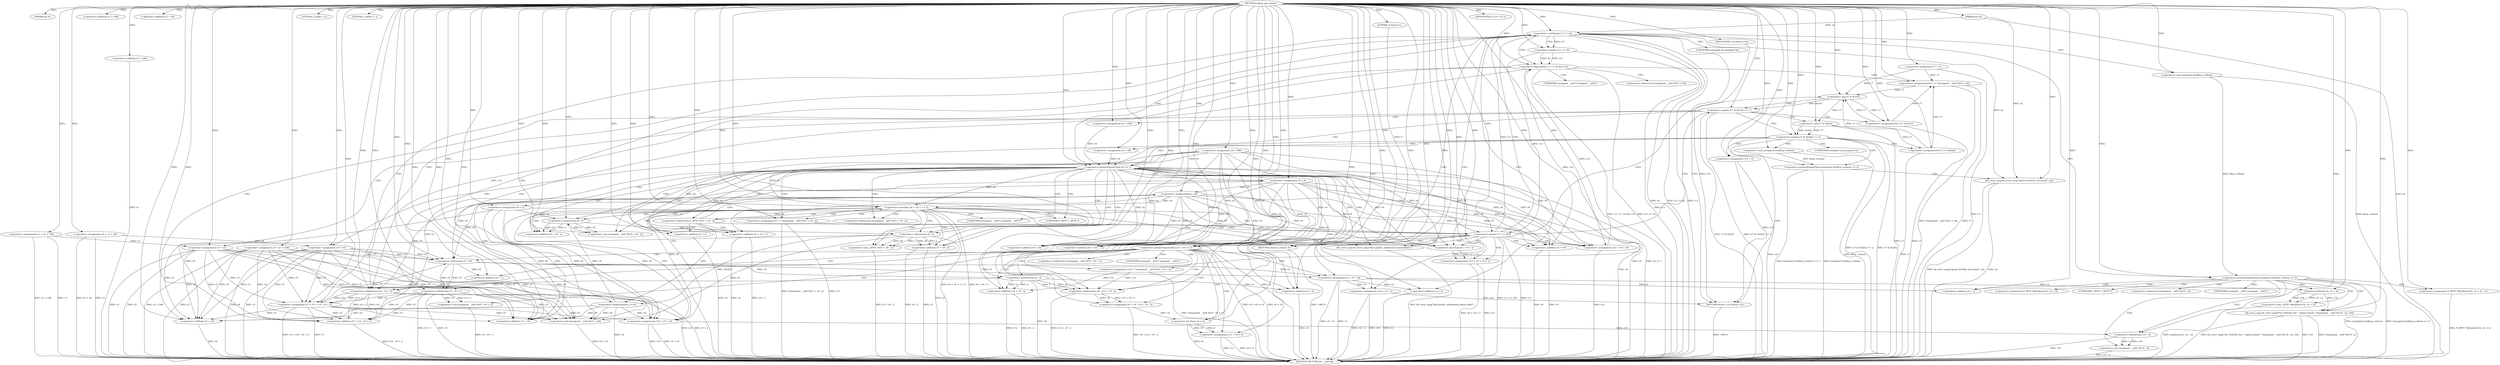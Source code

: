 digraph udhcp_get_option {  
"1000115" [label = "(METHOD,udhcp_get_option)" ]
"1000382" [label = "(METHOD_RETURN,int __fastcall)" ]
"1000116" [label = "(PARAM,int a1)" ]
"1000117" [label = "(PARAM,int a2)" ]
"1000133" [label = "(<operator>.assignment,v3 = a1 + 108)" ]
"1000135" [label = "(<operator>.addition,a1 + 108)" ]
"1000138" [label = "(<operator>.assignment,v4 = a1 + 44)" ]
"1000140" [label = "(<operator>.addition,a1 + 44)" ]
"1000143" [label = "(<operator>.assignment,v5 = a1 + 240)" ]
"1000145" [label = "(<operator>.addition,a1 + 240)" ]
"1000148" [label = "(<operator>.assignment,v6 = 388)" ]
"1000151" [label = "(<operator>.assignment,v7 = 0)" ]
"1000155" [label = "(LITERAL,2,while ( 2 ))" ]
"1000157" [label = "(<operator>.assignment,v8 = 2)" ]
"1000160" [label = "(<operator>.assignment,v9 = 0)" ]
"1000164" [label = "(LITERAL,1,while ( 1 ))" ]
"1000166" [label = "(<operator>.assignment,v10 = v5 + v8)" ]
"1000168" [label = "(<operator>.addition,v5 + v8)" ]
"1000171" [label = "(<operator>.assignment,v11 = *(unsigned __int8 *)(v5 + v8 - 2))" ]
"1000174" [label = "(<operator>.cast,(unsigned __int8 *)(v5 + v8 - 2))" ]
"1000176" [label = "(<operator>.addition,v5 + v8 - 2)" ]
"1000178" [label = "(<operator>.subtraction,v8 - 2)" ]
"1000183" [label = "(<operator>.cast,(_BYTE *)(v5 + v8 - 2))" ]
"1000185" [label = "(<operator>.addition,v5 + v8 - 2)" ]
"1000187" [label = "(<operator>.subtraction,v8 - 2)" ]
"1000191" [label = "(<operator>.preDecrement,--v9)" ]
"1000193" [label = "(<operator>.preIncrement,++v8)" ]
"1000196" [label = "(<operator>.lessThan,v6 + v9 + 1 < 2)" ]
"1000197" [label = "(<operator>.addition,v6 + v9 + 1)" ]
"1000199" [label = "(<operator>.addition,v9 + 1)" ]
"1000205" [label = "(<operator>.equals,v11 == 255)" ]
"1000210" [label = "(<operator>.equals,(v7 & 0x101) == 1)" ]
"1000211" [label = "(<operator>.and,v7 & 0x101)" ]
"1000216" [label = "(<operators>.assignmentOr,v7 |= 0x101u)" ]
"1000219" [label = "(<operator>.assignment,v6 = 128)" ]
"1000222" [label = "(<operator>.assignment,v5 = v3)" ]
"1000227" [label = "(<operator>.equals,(v7 & 0x202) == 2)" ]
"1000228" [label = "(<operator>.and,v7 & 0x202)" ]
"1000233" [label = "(<operators>.assignmentOr,v7 |= 0x202u)" ]
"1000236" [label = "(<operator>.assignment,v6 = 64)" ]
"1000239" [label = "(<operator>.assignment,v5 = v4)" ]
"1000243" [label = "(<operator>.assignment,v14 = 0)" ]
"1000247" [label = "(<operator>.greaterEqualsThan,(unsigned int)dhcp_verbose >= 3)" ]
"1000248" [label = "(<operator>.cast,(unsigned int)dhcp_verbose)" ]
"1000252" [label = "(bb_error_msg,bb_error_msg(\"option 0x%02x not found\", a2))" ]
"1000257" [label = "(<operator>.assignment,v12 = v6 + v9)" ]
"1000259" [label = "(<operator>.addition,v6 + v9)" ]
"1000262" [label = "(<operator>.assignment,v13 = v6 + v9 < 2)" ]
"1000264" [label = "(<operator>.lessThan,v6 + v9 < 2)" ]
"1000265" [label = "(<operator>.addition,v6 + v9)" ]
"1000270" [label = "(<operator>.greaterEqualsThan,v6 + v9 >= 2)" ]
"1000271" [label = "(<operator>.addition,v6 + v9)" ]
"1000276" [label = "(<operator>.assignment,v2 = v5 - v9)" ]
"1000278" [label = "(<operator>.subtraction,v5 - v9)" ]
"1000281" [label = "(<operator>.assignment,v12 = *(unsigned __int8 *)(v5 - v9 + 1))" ]
"1000284" [label = "(<operator>.cast,(unsigned __int8 *)(v5 - v9 + 1))" ]
"1000286" [label = "(<operator>.subtraction,v5 - v9 + 1)" ]
"1000288" [label = "(<operator>.addition,v9 + 1)" ]
"1000291" [label = "(<operator>.assignment,v6 = v6 - v12 + v9 - 2)" ]
"1000293" [label = "(<operator>.subtraction,v6 - v12 + v9 - 2)" ]
"1000295" [label = "(<operator>.addition,v12 + v9 - 2)" ]
"1000297" [label = "(<operator>.subtraction,v9 - 2)" ]
"1000300" [label = "(<operator>.assignment,v13 = v6 < 0)" ]
"1000302" [label = "(<operator>.lessThan,v6 < 0)" ]
"1000306" [label = "(IDENTIFIER,v13,if ( v13 ))" ]
"1000309" [label = "(bb_error_msg,bb_error_msg(\"bad packet, malformed option field\"))" ]
"1000311" [label = "(RETURN,return 0;,return 0;)" ]
"1000312" [label = "(LITERAL,0,return 0;)" ]
"1000314" [label = "(<operator>.notEquals,v11 != a2)" ]
"1000319" [label = "(<operator>.logicalAnd,v11 == 52 && v12)" ]
"1000320" [label = "(<operator>.equals,v11 == 52)" ]
"1000324" [label = "(<operators>.assignmentOr,v7 |= *(unsigned __int8 *)(v5 + v8))" ]
"1000327" [label = "(<operator>.cast,(unsigned __int8 *)(v5 + v8))" ]
"1000329" [label = "(<operator>.addition,v5 + v8)" ]
"1000332" [label = "(<operator>.assignment,v5 = v5 + v12 - v9 + 2)" ]
"1000334" [label = "(<operator>.addition,v5 + v12 - v9 + 2)" ]
"1000336" [label = "(<operator>.subtraction,v12 - v9 + 2)" ]
"1000338" [label = "(<operator>.addition,v9 + 2)" ]
"1000343" [label = "(<operator>.greaterEqualsThan,v6 >= 1)" ]
"1000349" [label = "(<operator>.greaterEqualsThan,(unsigned int)dhcp_verbose >= 2)" ]
"1000350" [label = "(<operator>.cast,(unsigned int)dhcp_verbose)" ]
"1000355" [label = "(<operator>.assignment,*(_BYTE *)bin2hex(v16, v2 + 2) = 0)" ]
"1000357" [label = "(<operator>.cast,(_BYTE *)bin2hex(v16, v2 + 2))" ]
"1000359" [label = "(bin2hex,bin2hex(v16, v2 + 2))" ]
"1000361" [label = "(<operator>.addition,v2 + 2)" ]
"1000365" [label = "(bb_error_msg,bb_error_msg(\"%s: 0x%02x %s\", \"option found\", *(unsigned __int8 *)(v10 - 2), v16))" ]
"1000369" [label = "(<operator>.cast,(unsigned __int8 *)(v10 - 2))" ]
"1000371" [label = "(<operator>.subtraction,v10 - 2)" ]
"1000375" [label = "(<operator>.assignment,v14 = v2 + 2)" ]
"1000377" [label = "(<operator>.addition,v2 + 2)" ]
"1000380" [label = "(RETURN,return v14;,return v14;)" ]
"1000381" [label = "(IDENTIFIER,v14,return v14;)" ]
"1000173" [label = "(<operator>.indirection,*(unsigned __int8 *)(v5 + v8 - 2))" ]
"1000175" [label = "(UNKNOWN,unsigned __int8 *,unsigned __int8 *)" ]
"1000182" [label = "(<operator>.indirection,*(_BYTE *)(v5 + v8 - 2))" ]
"1000184" [label = "(UNKNOWN,_BYTE *,_BYTE *)" ]
"1000249" [label = "(UNKNOWN,unsigned int,unsigned int)" ]
"1000283" [label = "(<operator>.indirection,*(unsigned __int8 *)(v5 - v9 + 1))" ]
"1000285" [label = "(UNKNOWN,unsigned __int8 *,unsigned __int8 *)" ]
"1000326" [label = "(<operator>.indirection,*(unsigned __int8 *)(v5 + v8))" ]
"1000328" [label = "(UNKNOWN,unsigned __int8 *,unsigned __int8 *)" ]
"1000351" [label = "(UNKNOWN,unsigned int,unsigned int)" ]
"1000356" [label = "(<operator>.indirection,*(_BYTE *)bin2hex(v16, v2 + 2))" ]
"1000358" [label = "(UNKNOWN,_BYTE *,_BYTE *)" ]
"1000368" [label = "(<operator>.indirection,*(unsigned __int8 *)(v10 - 2))" ]
"1000370" [label = "(UNKNOWN,unsigned __int8 *,unsigned __int8 *)" ]
  "1000300" -> "1000382"  [ label = "DDG: v13"] 
  "1000166" -> "1000382"  [ label = "DDG: v10"] 
  "1000143" -> "1000382"  [ label = "DDG: v5"] 
  "1000160" -> "1000382"  [ label = "DDG: v9"] 
  "1000193" -> "1000382"  [ label = "DDG: v8"] 
  "1000365" -> "1000382"  [ label = "DDG: v16"] 
  "1000205" -> "1000382"  [ label = "DDG: v11 == 255"] 
  "1000199" -> "1000382"  [ label = "DDG: v9"] 
  "1000293" -> "1000382"  [ label = "DDG: v12 + v9 - 2"] 
  "1000314" -> "1000382"  [ label = "DDG: a2"] 
  "1000117" -> "1000382"  [ label = "DDG: a2"] 
  "1000197" -> "1000382"  [ label = "DDG: v9 + 1"] 
  "1000350" -> "1000382"  [ label = "DDG: dhcp_verbose"] 
  "1000138" -> "1000382"  [ label = "DDG: v4"] 
  "1000222" -> "1000382"  [ label = "DDG: v5"] 
  "1000324" -> "1000382"  [ label = "DDG: v7"] 
  "1000243" -> "1000382"  [ label = "DDG: v14"] 
  "1000343" -> "1000382"  [ label = "DDG: v6"] 
  "1000319" -> "1000382"  [ label = "DDG: v11 == 52 && v12"] 
  "1000320" -> "1000382"  [ label = "DDG: v11"] 
  "1000336" -> "1000382"  [ label = "DDG: v12"] 
  "1000257" -> "1000382"  [ label = "DDG: v12"] 
  "1000216" -> "1000382"  [ label = "DDG: v7"] 
  "1000332" -> "1000382"  [ label = "DDG: v5 + v12 - v9 + 2"] 
  "1000210" -> "1000382"  [ label = "DDG: v7 & 0x101"] 
  "1000228" -> "1000382"  [ label = "DDG: v7"] 
  "1000151" -> "1000382"  [ label = "DDG: v7"] 
  "1000233" -> "1000382"  [ label = "DDG: v7"] 
  "1000133" -> "1000382"  [ label = "DDG: v3"] 
  "1000281" -> "1000382"  [ label = "DDG: *(unsigned __int8 *)(v5 - v9 + 1)"] 
  "1000297" -> "1000382"  [ label = "DDG: v9"] 
  "1000375" -> "1000382"  [ label = "DDG: v14"] 
  "1000355" -> "1000382"  [ label = "DDG: *(_BYTE *)bin2hex(v16, v2 + 2)"] 
  "1000295" -> "1000382"  [ label = "DDG: v12"] 
  "1000271" -> "1000382"  [ label = "DDG: v6"] 
  "1000319" -> "1000382"  [ label = "DDG: v11 == 52"] 
  "1000270" -> "1000382"  [ label = "DDG: v6 + v9 >= 2"] 
  "1000227" -> "1000382"  [ label = "DDG: (v7 & 0x202) == 2"] 
  "1000239" -> "1000382"  [ label = "DDG: v4"] 
  "1000365" -> "1000382"  [ label = "DDG: *(unsigned __int8 *)(v10 - 2)"] 
  "1000300" -> "1000382"  [ label = "DDG: v6 < 0"] 
  "1000248" -> "1000382"  [ label = "DDG: dhcp_verbose"] 
  "1000365" -> "1000382"  [ label = "DDG: bb_error_msg(\"%s: 0x%02x %s\", \"option found\", *(unsigned __int8 *)(v10 - 2), v16)"] 
  "1000222" -> "1000382"  [ label = "DDG: v3"] 
  "1000148" -> "1000382"  [ label = "DDG: v6"] 
  "1000157" -> "1000382"  [ label = "DDG: v8"] 
  "1000247" -> "1000382"  [ label = "DDG: (unsigned int)dhcp_verbose >= 3"] 
  "1000276" -> "1000382"  [ label = "DDG: v2"] 
  "1000270" -> "1000382"  [ label = "DDG: v6 + v9"] 
  "1000262" -> "1000382"  [ label = "DDG: v13"] 
  "1000349" -> "1000382"  [ label = "DDG: (unsigned int)dhcp_verbose"] 
  "1000377" -> "1000382"  [ label = "DDG: v2"] 
  "1000291" -> "1000382"  [ label = "DDG: v6 - v12 + v9 - 2"] 
  "1000286" -> "1000382"  [ label = "DDG: v9 + 1"] 
  "1000183" -> "1000382"  [ label = "DDG: v5 + v8 - 2"] 
  "1000357" -> "1000382"  [ label = "DDG: bin2hex(v16, v2 + 2)"] 
  "1000314" -> "1000382"  [ label = "DDG: v11 != a2"] 
  "1000247" -> "1000382"  [ label = "DDG: (unsigned int)dhcp_verbose"] 
  "1000343" -> "1000382"  [ label = "DDG: v6 >= 1"] 
  "1000252" -> "1000382"  [ label = "DDG: bb_error_msg(\"option 0x%02x not found\", a2)"] 
  "1000284" -> "1000382"  [ label = "DDG: v5 - v9 + 1"] 
  "1000302" -> "1000382"  [ label = "DDG: v6"] 
  "1000286" -> "1000382"  [ label = "DDG: v5"] 
  "1000197" -> "1000382"  [ label = "DDG: v6"] 
  "1000371" -> "1000382"  [ label = "DDG: v10"] 
  "1000349" -> "1000382"  [ label = "DDG: (unsigned int)dhcp_verbose >= 2"] 
  "1000187" -> "1000382"  [ label = "DDG: v8"] 
  "1000314" -> "1000382"  [ label = "DDG: v11"] 
  "1000133" -> "1000382"  [ label = "DDG: a1 + 108"] 
  "1000205" -> "1000382"  [ label = "DDG: v11"] 
  "1000334" -> "1000382"  [ label = "DDG: v12 - v9 + 2"] 
  "1000185" -> "1000382"  [ label = "DDG: v8 - 2"] 
  "1000227" -> "1000382"  [ label = "DDG: v7 & 0x202"] 
  "1000327" -> "1000382"  [ label = "DDG: v5 + v8"] 
  "1000271" -> "1000382"  [ label = "DDG: v9"] 
  "1000375" -> "1000382"  [ label = "DDG: v2 + 2"] 
  "1000196" -> "1000382"  [ label = "DDG: v6 + v9 + 1 < 2"] 
  "1000338" -> "1000382"  [ label = "DDG: v9"] 
  "1000138" -> "1000382"  [ label = "DDG: a1 + 44"] 
  "1000276" -> "1000382"  [ label = "DDG: v5 - v9"] 
  "1000262" -> "1000382"  [ label = "DDG: v6 + v9 < 2"] 
  "1000143" -> "1000382"  [ label = "DDG: a1 + 240"] 
  "1000171" -> "1000382"  [ label = "DDG: *(unsigned __int8 *)(v5 + v8 - 2)"] 
  "1000210" -> "1000382"  [ label = "DDG: (v7 & 0x101) == 1"] 
  "1000252" -> "1000382"  [ label = "DDG: a2"] 
  "1000309" -> "1000382"  [ label = "DDG: bb_error_msg(\"bad packet, malformed option field\")"] 
  "1000324" -> "1000382"  [ label = "DDG: *(unsigned __int8 *)(v5 + v8)"] 
  "1000171" -> "1000382"  [ label = "DDG: v11"] 
  "1000196" -> "1000382"  [ label = "DDG: v6 + v9 + 1"] 
  "1000295" -> "1000382"  [ label = "DDG: v9 - 2"] 
  "1000145" -> "1000382"  [ label = "DDG: a1"] 
  "1000239" -> "1000382"  [ label = "DDG: v5"] 
  "1000336" -> "1000382"  [ label = "DDG: v9 + 2"] 
  "1000369" -> "1000382"  [ label = "DDG: v10 - 2"] 
  "1000166" -> "1000382"  [ label = "DDG: v5 + v8"] 
  "1000185" -> "1000382"  [ label = "DDG: v5"] 
  "1000332" -> "1000382"  [ label = "DDG: v5"] 
  "1000329" -> "1000382"  [ label = "DDG: v8"] 
  "1000311" -> "1000382"  [ label = "DDG: <RET>"] 
  "1000380" -> "1000382"  [ label = "DDG: <RET>"] 
  "1000115" -> "1000116"  [ label = "DDG: "] 
  "1000115" -> "1000117"  [ label = "DDG: "] 
  "1000115" -> "1000133"  [ label = "DDG: "] 
  "1000115" -> "1000135"  [ label = "DDG: "] 
  "1000115" -> "1000138"  [ label = "DDG: "] 
  "1000115" -> "1000140"  [ label = "DDG: "] 
  "1000115" -> "1000143"  [ label = "DDG: "] 
  "1000115" -> "1000145"  [ label = "DDG: "] 
  "1000115" -> "1000148"  [ label = "DDG: "] 
  "1000115" -> "1000151"  [ label = "DDG: "] 
  "1000115" -> "1000155"  [ label = "DDG: "] 
  "1000115" -> "1000157"  [ label = "DDG: "] 
  "1000115" -> "1000160"  [ label = "DDG: "] 
  "1000115" -> "1000164"  [ label = "DDG: "] 
  "1000143" -> "1000166"  [ label = "DDG: v5"] 
  "1000222" -> "1000166"  [ label = "DDG: v5"] 
  "1000239" -> "1000166"  [ label = "DDG: v5"] 
  "1000332" -> "1000166"  [ label = "DDG: v5"] 
  "1000115" -> "1000166"  [ label = "DDG: "] 
  "1000193" -> "1000166"  [ label = "DDG: v8"] 
  "1000157" -> "1000166"  [ label = "DDG: v8"] 
  "1000143" -> "1000168"  [ label = "DDG: v5"] 
  "1000222" -> "1000168"  [ label = "DDG: v5"] 
  "1000239" -> "1000168"  [ label = "DDG: v5"] 
  "1000332" -> "1000168"  [ label = "DDG: v5"] 
  "1000115" -> "1000168"  [ label = "DDG: "] 
  "1000193" -> "1000168"  [ label = "DDG: v8"] 
  "1000157" -> "1000168"  [ label = "DDG: v8"] 
  "1000115" -> "1000171"  [ label = "DDG: "] 
  "1000115" -> "1000174"  [ label = "DDG: "] 
  "1000178" -> "1000174"  [ label = "DDG: v8"] 
  "1000178" -> "1000174"  [ label = "DDG: 2"] 
  "1000115" -> "1000176"  [ label = "DDG: "] 
  "1000178" -> "1000176"  [ label = "DDG: v8"] 
  "1000178" -> "1000176"  [ label = "DDG: 2"] 
  "1000115" -> "1000178"  [ label = "DDG: "] 
  "1000193" -> "1000178"  [ label = "DDG: v8"] 
  "1000157" -> "1000178"  [ label = "DDG: v8"] 
  "1000115" -> "1000183"  [ label = "DDG: "] 
  "1000187" -> "1000183"  [ label = "DDG: v8"] 
  "1000187" -> "1000183"  [ label = "DDG: 2"] 
  "1000115" -> "1000185"  [ label = "DDG: "] 
  "1000187" -> "1000185"  [ label = "DDG: v8"] 
  "1000187" -> "1000185"  [ label = "DDG: 2"] 
  "1000178" -> "1000187"  [ label = "DDG: v8"] 
  "1000115" -> "1000187"  [ label = "DDG: "] 
  "1000160" -> "1000191"  [ label = "DDG: v9"] 
  "1000115" -> "1000191"  [ label = "DDG: "] 
  "1000187" -> "1000193"  [ label = "DDG: v8"] 
  "1000115" -> "1000193"  [ label = "DDG: "] 
  "1000343" -> "1000196"  [ label = "DDG: v6"] 
  "1000148" -> "1000196"  [ label = "DDG: v6"] 
  "1000115" -> "1000196"  [ label = "DDG: "] 
  "1000191" -> "1000196"  [ label = "DDG: v9"] 
  "1000343" -> "1000197"  [ label = "DDG: v6"] 
  "1000148" -> "1000197"  [ label = "DDG: v6"] 
  "1000115" -> "1000197"  [ label = "DDG: "] 
  "1000191" -> "1000197"  [ label = "DDG: v9"] 
  "1000191" -> "1000199"  [ label = "DDG: v9"] 
  "1000115" -> "1000199"  [ label = "DDG: "] 
  "1000320" -> "1000205"  [ label = "DDG: v11"] 
  "1000171" -> "1000205"  [ label = "DDG: v11"] 
  "1000115" -> "1000205"  [ label = "DDG: "] 
  "1000211" -> "1000210"  [ label = "DDG: v7"] 
  "1000211" -> "1000210"  [ label = "DDG: 0x101"] 
  "1000324" -> "1000211"  [ label = "DDG: v7"] 
  "1000216" -> "1000211"  [ label = "DDG: v7"] 
  "1000151" -> "1000211"  [ label = "DDG: v7"] 
  "1000233" -> "1000211"  [ label = "DDG: v7"] 
  "1000115" -> "1000211"  [ label = "DDG: "] 
  "1000115" -> "1000210"  [ label = "DDG: "] 
  "1000115" -> "1000216"  [ label = "DDG: "] 
  "1000211" -> "1000216"  [ label = "DDG: v7"] 
  "1000115" -> "1000219"  [ label = "DDG: "] 
  "1000133" -> "1000222"  [ label = "DDG: v3"] 
  "1000115" -> "1000222"  [ label = "DDG: "] 
  "1000228" -> "1000227"  [ label = "DDG: v7"] 
  "1000228" -> "1000227"  [ label = "DDG: 0x202"] 
  "1000211" -> "1000228"  [ label = "DDG: v7"] 
  "1000115" -> "1000228"  [ label = "DDG: "] 
  "1000115" -> "1000227"  [ label = "DDG: "] 
  "1000115" -> "1000233"  [ label = "DDG: "] 
  "1000228" -> "1000233"  [ label = "DDG: v7"] 
  "1000115" -> "1000236"  [ label = "DDG: "] 
  "1000138" -> "1000239"  [ label = "DDG: v4"] 
  "1000115" -> "1000239"  [ label = "DDG: "] 
  "1000115" -> "1000243"  [ label = "DDG: "] 
  "1000248" -> "1000247"  [ label = "DDG: dhcp_verbose"] 
  "1000115" -> "1000248"  [ label = "DDG: "] 
  "1000115" -> "1000247"  [ label = "DDG: "] 
  "1000115" -> "1000252"  [ label = "DDG: "] 
  "1000314" -> "1000252"  [ label = "DDG: a2"] 
  "1000117" -> "1000252"  [ label = "DDG: a2"] 
  "1000343" -> "1000257"  [ label = "DDG: v6"] 
  "1000148" -> "1000257"  [ label = "DDG: v6"] 
  "1000115" -> "1000257"  [ label = "DDG: "] 
  "1000160" -> "1000257"  [ label = "DDG: v9"] 
  "1000191" -> "1000257"  [ label = "DDG: v9"] 
  "1000343" -> "1000259"  [ label = "DDG: v6"] 
  "1000148" -> "1000259"  [ label = "DDG: v6"] 
  "1000115" -> "1000259"  [ label = "DDG: "] 
  "1000160" -> "1000259"  [ label = "DDG: v9"] 
  "1000191" -> "1000259"  [ label = "DDG: v9"] 
  "1000264" -> "1000262"  [ label = "DDG: v6 + v9"] 
  "1000264" -> "1000262"  [ label = "DDG: 2"] 
  "1000115" -> "1000262"  [ label = "DDG: "] 
  "1000115" -> "1000264"  [ label = "DDG: "] 
  "1000343" -> "1000264"  [ label = "DDG: v6"] 
  "1000148" -> "1000264"  [ label = "DDG: v6"] 
  "1000160" -> "1000264"  [ label = "DDG: v9"] 
  "1000191" -> "1000264"  [ label = "DDG: v9"] 
  "1000115" -> "1000265"  [ label = "DDG: "] 
  "1000343" -> "1000265"  [ label = "DDG: v6"] 
  "1000148" -> "1000265"  [ label = "DDG: v6"] 
  "1000160" -> "1000265"  [ label = "DDG: v9"] 
  "1000191" -> "1000265"  [ label = "DDG: v9"] 
  "1000115" -> "1000270"  [ label = "DDG: "] 
  "1000343" -> "1000270"  [ label = "DDG: v6"] 
  "1000148" -> "1000270"  [ label = "DDG: v6"] 
  "1000160" -> "1000270"  [ label = "DDG: v9"] 
  "1000191" -> "1000270"  [ label = "DDG: v9"] 
  "1000115" -> "1000271"  [ label = "DDG: "] 
  "1000343" -> "1000271"  [ label = "DDG: v6"] 
  "1000148" -> "1000271"  [ label = "DDG: v6"] 
  "1000160" -> "1000271"  [ label = "DDG: v9"] 
  "1000191" -> "1000271"  [ label = "DDG: v9"] 
  "1000278" -> "1000276"  [ label = "DDG: v5"] 
  "1000278" -> "1000276"  [ label = "DDG: v9"] 
  "1000115" -> "1000276"  [ label = "DDG: "] 
  "1000143" -> "1000278"  [ label = "DDG: v5"] 
  "1000222" -> "1000278"  [ label = "DDG: v5"] 
  "1000239" -> "1000278"  [ label = "DDG: v5"] 
  "1000332" -> "1000278"  [ label = "DDG: v5"] 
  "1000115" -> "1000278"  [ label = "DDG: "] 
  "1000160" -> "1000278"  [ label = "DDG: v9"] 
  "1000191" -> "1000278"  [ label = "DDG: v9"] 
  "1000115" -> "1000281"  [ label = "DDG: "] 
  "1000286" -> "1000284"  [ label = "DDG: v5"] 
  "1000286" -> "1000284"  [ label = "DDG: v9 + 1"] 
  "1000278" -> "1000286"  [ label = "DDG: v5"] 
  "1000115" -> "1000286"  [ label = "DDG: "] 
  "1000278" -> "1000286"  [ label = "DDG: v9"] 
  "1000278" -> "1000288"  [ label = "DDG: v9"] 
  "1000115" -> "1000288"  [ label = "DDG: "] 
  "1000293" -> "1000291"  [ label = "DDG: v6"] 
  "1000293" -> "1000291"  [ label = "DDG: v12 + v9 - 2"] 
  "1000115" -> "1000291"  [ label = "DDG: "] 
  "1000115" -> "1000293"  [ label = "DDG: "] 
  "1000343" -> "1000293"  [ label = "DDG: v6"] 
  "1000148" -> "1000293"  [ label = "DDG: v6"] 
  "1000281" -> "1000293"  [ label = "DDG: v12"] 
  "1000297" -> "1000293"  [ label = "DDG: v9"] 
  "1000297" -> "1000293"  [ label = "DDG: 2"] 
  "1000281" -> "1000295"  [ label = "DDG: v12"] 
  "1000115" -> "1000295"  [ label = "DDG: "] 
  "1000297" -> "1000295"  [ label = "DDG: v9"] 
  "1000297" -> "1000295"  [ label = "DDG: 2"] 
  "1000115" -> "1000297"  [ label = "DDG: "] 
  "1000278" -> "1000297"  [ label = "DDG: v9"] 
  "1000302" -> "1000300"  [ label = "DDG: v6"] 
  "1000302" -> "1000300"  [ label = "DDG: 0"] 
  "1000115" -> "1000300"  [ label = "DDG: "] 
  "1000291" -> "1000302"  [ label = "DDG: v6"] 
  "1000115" -> "1000302"  [ label = "DDG: "] 
  "1000115" -> "1000306"  [ label = "DDG: "] 
  "1000115" -> "1000309"  [ label = "DDG: "] 
  "1000312" -> "1000311"  [ label = "DDG: 0"] 
  "1000115" -> "1000311"  [ label = "DDG: "] 
  "1000115" -> "1000312"  [ label = "DDG: "] 
  "1000205" -> "1000314"  [ label = "DDG: v11"] 
  "1000115" -> "1000314"  [ label = "DDG: "] 
  "1000117" -> "1000314"  [ label = "DDG: a2"] 
  "1000320" -> "1000319"  [ label = "DDG: v11"] 
  "1000320" -> "1000319"  [ label = "DDG: 52"] 
  "1000314" -> "1000320"  [ label = "DDG: v11"] 
  "1000115" -> "1000320"  [ label = "DDG: "] 
  "1000257" -> "1000319"  [ label = "DDG: v12"] 
  "1000115" -> "1000319"  [ label = "DDG: "] 
  "1000281" -> "1000319"  [ label = "DDG: v12"] 
  "1000216" -> "1000324"  [ label = "DDG: v7"] 
  "1000151" -> "1000324"  [ label = "DDG: v7"] 
  "1000233" -> "1000324"  [ label = "DDG: v7"] 
  "1000115" -> "1000324"  [ label = "DDG: "] 
  "1000143" -> "1000327"  [ label = "DDG: v5"] 
  "1000222" -> "1000327"  [ label = "DDG: v5"] 
  "1000286" -> "1000327"  [ label = "DDG: v5"] 
  "1000239" -> "1000327"  [ label = "DDG: v5"] 
  "1000332" -> "1000327"  [ label = "DDG: v5"] 
  "1000115" -> "1000327"  [ label = "DDG: "] 
  "1000193" -> "1000327"  [ label = "DDG: v8"] 
  "1000157" -> "1000327"  [ label = "DDG: v8"] 
  "1000187" -> "1000327"  [ label = "DDG: v8"] 
  "1000143" -> "1000329"  [ label = "DDG: v5"] 
  "1000222" -> "1000329"  [ label = "DDG: v5"] 
  "1000286" -> "1000329"  [ label = "DDG: v5"] 
  "1000239" -> "1000329"  [ label = "DDG: v5"] 
  "1000332" -> "1000329"  [ label = "DDG: v5"] 
  "1000115" -> "1000329"  [ label = "DDG: "] 
  "1000193" -> "1000329"  [ label = "DDG: v8"] 
  "1000157" -> "1000329"  [ label = "DDG: v8"] 
  "1000187" -> "1000329"  [ label = "DDG: v8"] 
  "1000143" -> "1000332"  [ label = "DDG: v5"] 
  "1000286" -> "1000332"  [ label = "DDG: v5"] 
  "1000239" -> "1000332"  [ label = "DDG: v5"] 
  "1000222" -> "1000332"  [ label = "DDG: v5"] 
  "1000115" -> "1000332"  [ label = "DDG: "] 
  "1000336" -> "1000332"  [ label = "DDG: v12"] 
  "1000336" -> "1000332"  [ label = "DDG: v9 + 2"] 
  "1000143" -> "1000334"  [ label = "DDG: v5"] 
  "1000286" -> "1000334"  [ label = "DDG: v5"] 
  "1000239" -> "1000334"  [ label = "DDG: v5"] 
  "1000332" -> "1000334"  [ label = "DDG: v5"] 
  "1000222" -> "1000334"  [ label = "DDG: v5"] 
  "1000115" -> "1000334"  [ label = "DDG: "] 
  "1000336" -> "1000334"  [ label = "DDG: v12"] 
  "1000336" -> "1000334"  [ label = "DDG: v9 + 2"] 
  "1000319" -> "1000336"  [ label = "DDG: v12"] 
  "1000115" -> "1000336"  [ label = "DDG: "] 
  "1000297" -> "1000336"  [ label = "DDG: v9"] 
  "1000160" -> "1000336"  [ label = "DDG: v9"] 
  "1000191" -> "1000336"  [ label = "DDG: v9"] 
  "1000297" -> "1000338"  [ label = "DDG: v9"] 
  "1000115" -> "1000338"  [ label = "DDG: "] 
  "1000160" -> "1000338"  [ label = "DDG: v9"] 
  "1000191" -> "1000338"  [ label = "DDG: v9"] 
  "1000236" -> "1000343"  [ label = "DDG: v6"] 
  "1000302" -> "1000343"  [ label = "DDG: v6"] 
  "1000219" -> "1000343"  [ label = "DDG: v6"] 
  "1000115" -> "1000343"  [ label = "DDG: "] 
  "1000148" -> "1000343"  [ label = "DDG: v6"] 
  "1000350" -> "1000349"  [ label = "DDG: dhcp_verbose"] 
  "1000115" -> "1000350"  [ label = "DDG: "] 
  "1000115" -> "1000349"  [ label = "DDG: "] 
  "1000115" -> "1000355"  [ label = "DDG: "] 
  "1000359" -> "1000357"  [ label = "DDG: v16"] 
  "1000359" -> "1000357"  [ label = "DDG: v2 + 2"] 
  "1000115" -> "1000359"  [ label = "DDG: "] 
  "1000276" -> "1000359"  [ label = "DDG: v2"] 
  "1000276" -> "1000361"  [ label = "DDG: v2"] 
  "1000115" -> "1000361"  [ label = "DDG: "] 
  "1000115" -> "1000365"  [ label = "DDG: "] 
  "1000371" -> "1000369"  [ label = "DDG: v10"] 
  "1000371" -> "1000369"  [ label = "DDG: 2"] 
  "1000166" -> "1000371"  [ label = "DDG: v10"] 
  "1000115" -> "1000371"  [ label = "DDG: "] 
  "1000359" -> "1000365"  [ label = "DDG: v16"] 
  "1000276" -> "1000375"  [ label = "DDG: v2"] 
  "1000115" -> "1000375"  [ label = "DDG: "] 
  "1000276" -> "1000377"  [ label = "DDG: v2"] 
  "1000115" -> "1000377"  [ label = "DDG: "] 
  "1000381" -> "1000380"  [ label = "DDG: v14"] 
  "1000243" -> "1000380"  [ label = "DDG: v14"] 
  "1000375" -> "1000380"  [ label = "DDG: v14"] 
  "1000115" -> "1000381"  [ label = "DDG: "] 
  "1000182" -> "1000191"  [ label = "CDG: "] 
  "1000182" -> "1000199"  [ label = "CDG: "] 
  "1000182" -> "1000197"  [ label = "CDG: "] 
  "1000182" -> "1000196"  [ label = "CDG: "] 
  "1000182" -> "1000193"  [ label = "CDG: "] 
  "1000182" -> "1000205"  [ label = "CDG: "] 
  "1000196" -> "1000311"  [ label = "CDG: "] 
  "1000196" -> "1000309"  [ label = "CDG: "] 
  "1000196" -> "1000176"  [ label = "CDG: "] 
  "1000196" -> "1000175"  [ label = "CDG: "] 
  "1000196" -> "1000174"  [ label = "CDG: "] 
  "1000196" -> "1000173"  [ label = "CDG: "] 
  "1000196" -> "1000171"  [ label = "CDG: "] 
  "1000196" -> "1000168"  [ label = "CDG: "] 
  "1000196" -> "1000166"  [ label = "CDG: "] 
  "1000196" -> "1000187"  [ label = "CDG: "] 
  "1000196" -> "1000185"  [ label = "CDG: "] 
  "1000196" -> "1000184"  [ label = "CDG: "] 
  "1000196" -> "1000183"  [ label = "CDG: "] 
  "1000196" -> "1000182"  [ label = "CDG: "] 
  "1000196" -> "1000178"  [ label = "CDG: "] 
  "1000196" -> "1000205"  [ label = "CDG: "] 
  "1000205" -> "1000211"  [ label = "CDG: "] 
  "1000205" -> "1000210"  [ label = "CDG: "] 
  "1000205" -> "1000271"  [ label = "CDG: "] 
  "1000205" -> "1000270"  [ label = "CDG: "] 
  "1000205" -> "1000265"  [ label = "CDG: "] 
  "1000205" -> "1000264"  [ label = "CDG: "] 
  "1000205" -> "1000262"  [ label = "CDG: "] 
  "1000205" -> "1000259"  [ label = "CDG: "] 
  "1000205" -> "1000257"  [ label = "CDG: "] 
  "1000205" -> "1000314"  [ label = "CDG: "] 
  "1000205" -> "1000311"  [ label = "CDG: "] 
  "1000205" -> "1000309"  [ label = "CDG: "] 
  "1000210" -> "1000222"  [ label = "CDG: "] 
  "1000210" -> "1000219"  [ label = "CDG: "] 
  "1000210" -> "1000216"  [ label = "CDG: "] 
  "1000210" -> "1000228"  [ label = "CDG: "] 
  "1000210" -> "1000227"  [ label = "CDG: "] 
  "1000210" -> "1000343"  [ label = "CDG: "] 
  "1000227" -> "1000239"  [ label = "CDG: "] 
  "1000227" -> "1000236"  [ label = "CDG: "] 
  "1000227" -> "1000233"  [ label = "CDG: "] 
  "1000227" -> "1000249"  [ label = "CDG: "] 
  "1000227" -> "1000248"  [ label = "CDG: "] 
  "1000227" -> "1000247"  [ label = "CDG: "] 
  "1000227" -> "1000243"  [ label = "CDG: "] 
  "1000227" -> "1000343"  [ label = "CDG: "] 
  "1000227" -> "1000380"  [ label = "CDG: "] 
  "1000247" -> "1000252"  [ label = "CDG: "] 
  "1000270" -> "1000288"  [ label = "CDG: "] 
  "1000270" -> "1000286"  [ label = "CDG: "] 
  "1000270" -> "1000285"  [ label = "CDG: "] 
  "1000270" -> "1000284"  [ label = "CDG: "] 
  "1000270" -> "1000283"  [ label = "CDG: "] 
  "1000270" -> "1000281"  [ label = "CDG: "] 
  "1000270" -> "1000278"  [ label = "CDG: "] 
  "1000270" -> "1000276"  [ label = "CDG: "] 
  "1000270" -> "1000302"  [ label = "CDG: "] 
  "1000270" -> "1000300"  [ label = "CDG: "] 
  "1000270" -> "1000297"  [ label = "CDG: "] 
  "1000270" -> "1000295"  [ label = "CDG: "] 
  "1000270" -> "1000293"  [ label = "CDG: "] 
  "1000270" -> "1000291"  [ label = "CDG: "] 
  "1000314" -> "1000320"  [ label = "CDG: "] 
  "1000314" -> "1000319"  [ label = "CDG: "] 
  "1000314" -> "1000336"  [ label = "CDG: "] 
  "1000314" -> "1000334"  [ label = "CDG: "] 
  "1000314" -> "1000332"  [ label = "CDG: "] 
  "1000314" -> "1000351"  [ label = "CDG: "] 
  "1000314" -> "1000350"  [ label = "CDG: "] 
  "1000314" -> "1000349"  [ label = "CDG: "] 
  "1000314" -> "1000343"  [ label = "CDG: "] 
  "1000314" -> "1000338"  [ label = "CDG: "] 
  "1000314" -> "1000380"  [ label = "CDG: "] 
  "1000314" -> "1000377"  [ label = "CDG: "] 
  "1000314" -> "1000375"  [ label = "CDG: "] 
  "1000319" -> "1000329"  [ label = "CDG: "] 
  "1000319" -> "1000328"  [ label = "CDG: "] 
  "1000319" -> "1000327"  [ label = "CDG: "] 
  "1000319" -> "1000326"  [ label = "CDG: "] 
  "1000319" -> "1000324"  [ label = "CDG: "] 
  "1000343" -> "1000311"  [ label = "CDG: "] 
  "1000343" -> "1000309"  [ label = "CDG: "] 
  "1000343" -> "1000160"  [ label = "CDG: "] 
  "1000343" -> "1000157"  [ label = "CDG: "] 
  "1000343" -> "1000176"  [ label = "CDG: "] 
  "1000343" -> "1000175"  [ label = "CDG: "] 
  "1000343" -> "1000174"  [ label = "CDG: "] 
  "1000343" -> "1000173"  [ label = "CDG: "] 
  "1000343" -> "1000171"  [ label = "CDG: "] 
  "1000343" -> "1000168"  [ label = "CDG: "] 
  "1000343" -> "1000166"  [ label = "CDG: "] 
  "1000343" -> "1000187"  [ label = "CDG: "] 
  "1000343" -> "1000185"  [ label = "CDG: "] 
  "1000343" -> "1000184"  [ label = "CDG: "] 
  "1000343" -> "1000183"  [ label = "CDG: "] 
  "1000343" -> "1000182"  [ label = "CDG: "] 
  "1000343" -> "1000178"  [ label = "CDG: "] 
  "1000343" -> "1000205"  [ label = "CDG: "] 
  "1000349" -> "1000368"  [ label = "CDG: "] 
  "1000349" -> "1000365"  [ label = "CDG: "] 
  "1000349" -> "1000361"  [ label = "CDG: "] 
  "1000349" -> "1000359"  [ label = "CDG: "] 
  "1000349" -> "1000358"  [ label = "CDG: "] 
  "1000349" -> "1000357"  [ label = "CDG: "] 
  "1000349" -> "1000356"  [ label = "CDG: "] 
  "1000349" -> "1000355"  [ label = "CDG: "] 
  "1000349" -> "1000371"  [ label = "CDG: "] 
  "1000349" -> "1000370"  [ label = "CDG: "] 
  "1000349" -> "1000369"  [ label = "CDG: "] 
}
